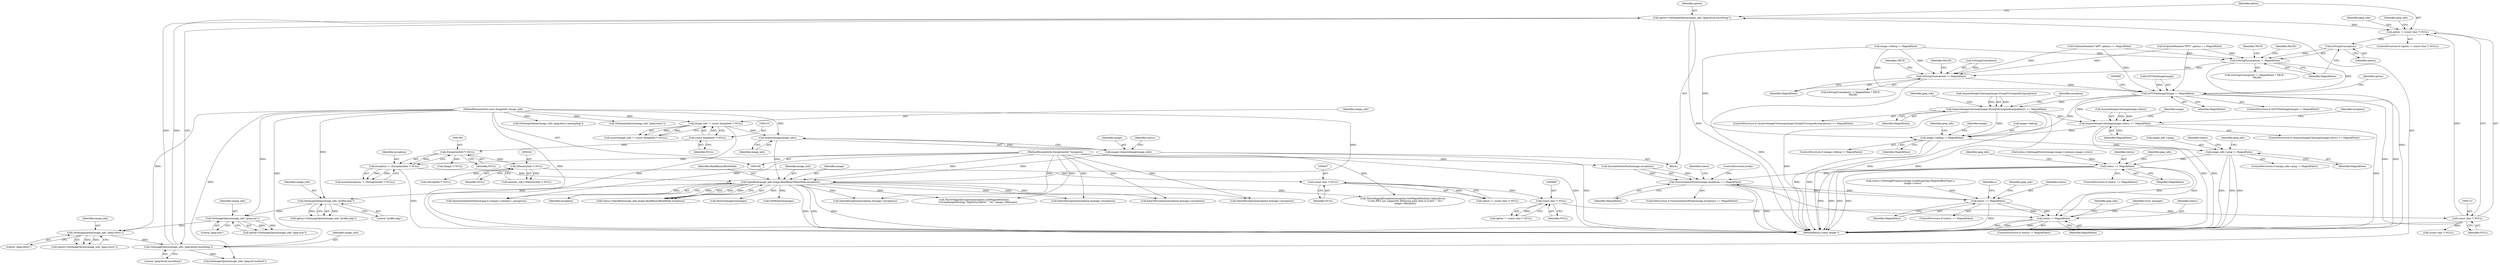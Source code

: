 digraph "0_ImageMagick_948356eec65aea91995d4b7cc487d197d2c5f602@pointer" {
"1000721" [label="(Call,IsStringTrue(option))"];
"1000710" [label="(Call,option != (const char *) NULL)"];
"1000704" [label="(Call,option=GetImageOption(image_info,\"jpeg:block-smoothing\"))"];
"1000706" [label="(Call,GetImageOption(image_info,\"jpeg:block-smoothing\"))"];
"1000681" [label="(Call,GetImageOption(image_info,\"jpeg:colors\"))"];
"1000499" [label="(Call,GetImageOption(image_info,\"jpeg:size\"))"];
"1000329" [label="(Call,GetImageOption(image_info,\"profile:skip\"))"];
"1000180" [label="(Call,OpenBlob(image_info,image,ReadBinaryBlobMode,exception))"];
"1000176" [label="(Call,AcquireImage(image_info))"];
"1000130" [label="(Call,image_info != (const ImageInfo *) NULL)"];
"1000109" [label="(MethodParameterIn,const ImageInfo *image_info)"];
"1000132" [label="(Call,(const ImageInfo *) NULL)"];
"1000174" [label="(Call,image=AcquireImage(image_info))"];
"1000157" [label="(Call,exception != (ExceptionInfo *) NULL)"];
"1000110" [label="(MethodParameterIn,ExceptionInfo *exception)"];
"1000159" [label="(Call,(ExceptionInfo *) NULL)"];
"1000712" [label="(Call,(const char *) NULL)"];
"1000687" [label="(Call,(const char *) NULL)"];
"1000506" [label="(Call,(const char *) NULL)"];
"1000241" [label="(Call,(MemoryInfo *) NULL)"];
"1000720" [label="(Call,IsStringTrue(option) != MagickFalse)"];
"1000829" [label="(Call,IsStringTrue(option) != MagickFalse)"];
"1000902" [label="(Call,IsITUFaxImage(image) != MagickFalse)"];
"1000929" [label="(Call,AcquireImageColormap(image,StringToUnsignedLong(option)) == MagickFalse)"];
"1000970" [label="(Call,AcquireImageColormap(image,colors) == MagickFalse)"];
"1000986" [label="(Call,image->debug != MagickFalse)"];
"1001064" [label="(Call,image_info->ping != MagickFalse)"];
"1001091" [label="(Call,status == MagickFalse)"];
"1001819" [label="(Call,SyncAuthenticPixels(image,exception) == MagickFalse)"];
"1001837" [label="(Call,status == MagickFalse)"];
"1001846" [label="(Call,status != MagickFalse)"];
"1000500" [label="(Identifier,image_info)"];
"1000175" [label="(Identifier,image)"];
"1000195" [label="(Call,(Image *) NULL)"];
"1000180" [label="(Call,OpenBlob(image_info,image,ReadBinaryBlobMode,exception))"];
"1000706" [label="(Call,GetImageOption(image_info,\"jpeg:block-smoothing\"))"];
"1001837" [label="(Call,status == MagickFalse)"];
"1000710" [label="(Call,option != (const char *) NULL)"];
"1000705" [label="(Identifier,option)"];
"1000330" [label="(Identifier,image_info)"];
"1000687" [label="(Call,(const char *) NULL)"];
"1000613" [label="(Call,image->debug != MagickFalse)"];
"1001063" [label="(ControlStructure,if (image_info->ping != MagickFalse))"];
"1000708" [label="(Literal,\"jpeg:block-smoothing\")"];
"1001881" [label="(MethodReturn,static Image *)"];
"1000902" [label="(Call,IsITUFaxImage(image) != MagickFalse)"];
"1000497" [label="(Call,option=GetImageOption(image_info,\"jpeg:size\"))"];
"1000177" [label="(Identifier,image_info)"];
"1000903" [label="(Call,IsITUFaxImage(image))"];
"1000192" [label="(Call,DestroyImageList(image))"];
"1001064" [label="(Call,image_info->ping != MagickFalse)"];
"1000239" [label="(Call,memory_info=(MemoryInfo *) NULL)"];
"1000111" [label="(Block,)"];
"1000987" [label="(Call,image->debug)"];
"1001065" [label="(Call,image_info->ping)"];
"1001869" [label="(Identifier,jpeg_info)"];
"1000331" [label="(Literal,\"profile:skip\")"];
"1001091" [label="(Call,status == MagickFalse)"];
"1001845" [label="(ControlStructure,if (status != MagickFalse))"];
"1001826" [label="(Identifier,status)"];
"1001090" [label="(ControlStructure,if (status == MagickFalse))"];
"1000720" [label="(Call,IsStringTrue(option) != MagickFalse)"];
"1000905" [label="(Identifier,MagickFalse)"];
"1000241" [label="(Call,(MemoryInfo *) NULL)"];
"1001111" [label="(Identifier,jpeg_info)"];
"1000719" [label="(Call,IsStringTrue(option) != MagickFalse ? TRUE :\n      FALSE)"];
"1000828" [label="(Call,IsStringTrue(option) != MagickFalse ? TRUE :\n      FALSE)"];
"1000985" [label="(ControlStructure,if (image->debug != MagickFalse))"];
"1000971" [label="(Call,AcquireImageColormap(image,colors))"];
"1001410" [label="(Call,ThrowMagickException(exception,GetMagickModule(),\n          CorruptImageWarning,\"SkipToSyncByte\",\"`%s'\",image->filename))"];
"1000722" [label="(Identifier,option)"];
"1000181" [label="(Identifier,image_info)"];
"1001081" [label="(Identifier,status)"];
"1000182" [label="(Identifier,image)"];
"1000833" [label="(Identifier,TRUE)"];
"1000918" [label="(Identifier,option)"];
"1000990" [label="(Identifier,MagickFalse)"];
"1000929" [label="(Call,AcquireImageColormap(image,StringToUnsignedLong(option)) == MagickFalse)"];
"1000344" [label="(Call,IsOptionMember(\"IPTC\",option) == MagickFalse)"];
"1001846" [label="(Call,status != MagickFalse)"];
"1001839" [label="(Identifier,MagickFalse)"];
"1000183" [label="(Identifier,ReadBinaryBlobMode)"];
"1000156" [label="(Call,assert(exception != (ExceptionInfo *) NULL))"];
"1001819" [label="(Call,SyncAuthenticPixels(image,exception) == MagickFalse)"];
"1000265" [label="(Call,(StringInfo *) NULL)"];
"1001838" [label="(Identifier,status)"];
"1001848" [label="(Identifier,MagickFalse)"];
"1000712" [label="(Call,(const char *) NULL)"];
"1000129" [label="(Call,assert(image_info != (const ImageInfo *) NULL))"];
"1000176" [label="(Call,AcquireImage(image_info))"];
"1001093" [label="(Identifier,MagickFalse)"];
"1001825" [label="(Call,status=SetImageProgress(image,LoadImageTag,(MagickOffsetType) y,\n      image->rows))"];
"1000936" [label="(Call,InheritException(exception,&image->exception))"];
"1001092" [label="(Identifier,status)"];
"1000685" [label="(Call,option != (const char *) NULL)"];
"1000134" [label="(Identifier,NULL)"];
"1000711" [label="(Identifier,option)"];
"1000683" [label="(Literal,\"jpeg:colors\")"];
"1000298" [label="(Call,InheritException(exception,&image->exception))"];
"1000376" [label="(Call,IsOptionMember(\"APP\",option) == MagickFalse)"];
"1000717" [label="(Identifier,jpeg_info)"];
"1000721" [label="(Call,IsStringTrue(option))"];
"1001040" [label="(Identifier,jpeg_info)"];
"1001068" [label="(Identifier,MagickFalse)"];
"1001072" [label="(Identifier,jpeg_info)"];
"1000132" [label="(Call,(const ImageInfo *) NULL)"];
"1000158" [label="(Identifier,exception)"];
"1000739" [label="(Call,(const char *) NULL)"];
"1000724" [label="(Identifier,TRUE)"];
"1000725" [label="(Identifier,FALSE)"];
"1000988" [label="(Identifier,image)"];
"1000501" [label="(Literal,\"jpeg:size\")"];
"1000499" [label="(Call,GetImageOption(image_info,\"jpeg:size\"))"];
"1001818" [label="(ControlStructure,if (SyncAuthenticPixels(image,exception) == MagickFalse))"];
"1000682" [label="(Identifier,image_info)"];
"1001852" [label="(Identifier,error_manager)"];
"1000723" [label="(Identifier,MagickFalse)"];
"1001097" [label="(Identifier,jpeg_info)"];
"1000834" [label="(Identifier,FALSE)"];
"1000327" [label="(Call,option=GetImageOption(image_info,\"profile:skip\"))"];
"1000832" [label="(Identifier,MagickFalse)"];
"1000110" [label="(MethodParameterIn,ExceptionInfo *exception)"];
"1000704" [label="(Call,option=GetImageOption(image_info,\"jpeg:block-smoothing\"))"];
"1000504" [label="(Call,option != (const char *) NULL)"];
"1000829" [label="(Call,IsStringTrue(option) != MagickFalse)"];
"1000977" [label="(Identifier,exception)"];
"1001847" [label="(Identifier,status)"];
"1001836" [label="(ControlStructure,if (status == MagickFalse))"];
"1000937" [label="(Identifier,exception)"];
"1000659" [label="(Call,ThrowMagickException(exception,GetMagickModule(),OptionError,\n      \"12-bit JPEG not supported. Reducing pixel data to 8 bits\",\"`%s'\",\n      image->filename))"];
"1000329" [label="(Call,GetImageOption(image_info,\"profile:skip\"))"];
"1000974" [label="(Identifier,MagickFalse)"];
"1000995" [label="(Identifier,image)"];
"1001394" [label="(Identifier,y)"];
"1000928" [label="(ControlStructure,if (AcquireImageColormap(image,StringToUnsignedLong(option)) == MagickFalse))"];
"1000949" [label="(Identifier,jpeg_info)"];
"1000179" [label="(Identifier,status)"];
"1000679" [label="(Call,option=GetImageOption(image_info,\"jpeg:colors\"))"];
"1000506" [label="(Call,(const char *) NULL)"];
"1000243" [label="(Identifier,NULL)"];
"1000815" [label="(Call,GetImageOption(image_info,\"jpeg:fancy-upsampling\"))"];
"1000109" [label="(MethodParameterIn,const ImageInfo *image_info)"];
"1000157" [label="(Call,exception != (ExceptionInfo *) NULL)"];
"1001843" [label="(Identifier,jpeg_info)"];
"1000681" [label="(Call,GetImageOption(image_info,\"jpeg:colors\"))"];
"1001098" [label="(Call,InheritException(exception,&image->exception))"];
"1000200" [label="(Call,GetBlobSize(image))"];
"1000930" [label="(Call,AcquireImageColormap(image,StringToUnsignedLong(option)))"];
"1000161" [label="(Identifier,NULL)"];
"1001823" [label="(Identifier,MagickFalse)"];
"1000508" [label="(Identifier,NULL)"];
"1000969" [label="(ControlStructure,if (AcquireImageColormap(image,colors) == MagickFalse))"];
"1000174" [label="(Call,image=AcquireImage(image_info))"];
"1000733" [label="(Call,GetImageOption(image_info,\"jpeg:dct-method\"))"];
"1000901" [label="(ControlStructure,if (IsITUFaxImage(image) != MagickFalse))"];
"1000131" [label="(Identifier,image_info)"];
"1000934" [label="(Identifier,MagickFalse)"];
"1001824" [label="(ControlStructure,break;)"];
"1001080" [label="(Call,status=SetImageExtent(image,image->columns,image->rows))"];
"1001820" [label="(Call,SyncAuthenticPixels(image,exception))"];
"1000986" [label="(Call,image->debug != MagickFalse)"];
"1000728" [label="(Identifier,jpeg_info)"];
"1000184" [label="(Identifier,exception)"];
"1000689" [label="(Identifier,NULL)"];
"1000178" [label="(Call,status=OpenBlob(image_info,image,ReadBinaryBlobMode,exception))"];
"1000976" [label="(Call,InheritException(exception,&image->exception))"];
"1000970" [label="(Call,AcquireImageColormap(image,colors) == MagickFalse)"];
"1000130" [label="(Call,image_info != (const ImageInfo *) NULL)"];
"1000159" [label="(Call,(ExceptionInfo *) NULL)"];
"1001425" [label="(Call,QueueAuthenticPixels(image,0,y,image->columns,1,exception))"];
"1000830" [label="(Call,IsStringTrue(option))"];
"1000714" [label="(Identifier,NULL)"];
"1000709" [label="(ControlStructure,if (option != (const char *) NULL))"];
"1000707" [label="(Identifier,image_info)"];
"1000919" [label="(Call,GetImageOption(image_info,\"jpeg:colors\"))"];
"1000721" -> "1000720"  [label="AST: "];
"1000721" -> "1000722"  [label="CFG: "];
"1000722" -> "1000721"  [label="AST: "];
"1000723" -> "1000721"  [label="CFG: "];
"1000721" -> "1000720"  [label="DDG: "];
"1000710" -> "1000721"  [label="DDG: "];
"1000710" -> "1000709"  [label="AST: "];
"1000710" -> "1000712"  [label="CFG: "];
"1000711" -> "1000710"  [label="AST: "];
"1000712" -> "1000710"  [label="AST: "];
"1000717" -> "1000710"  [label="CFG: "];
"1000728" -> "1000710"  [label="CFG: "];
"1000704" -> "1000710"  [label="DDG: "];
"1000712" -> "1000710"  [label="DDG: "];
"1000704" -> "1000111"  [label="AST: "];
"1000704" -> "1000706"  [label="CFG: "];
"1000705" -> "1000704"  [label="AST: "];
"1000706" -> "1000704"  [label="AST: "];
"1000711" -> "1000704"  [label="CFG: "];
"1000704" -> "1001881"  [label="DDG: "];
"1000706" -> "1000704"  [label="DDG: "];
"1000706" -> "1000704"  [label="DDG: "];
"1000706" -> "1000708"  [label="CFG: "];
"1000707" -> "1000706"  [label="AST: "];
"1000708" -> "1000706"  [label="AST: "];
"1000681" -> "1000706"  [label="DDG: "];
"1000109" -> "1000706"  [label="DDG: "];
"1000706" -> "1000733"  [label="DDG: "];
"1000681" -> "1000679"  [label="AST: "];
"1000681" -> "1000683"  [label="CFG: "];
"1000682" -> "1000681"  [label="AST: "];
"1000683" -> "1000681"  [label="AST: "];
"1000679" -> "1000681"  [label="CFG: "];
"1000681" -> "1000679"  [label="DDG: "];
"1000681" -> "1000679"  [label="DDG: "];
"1000499" -> "1000681"  [label="DDG: "];
"1000109" -> "1000681"  [label="DDG: "];
"1000499" -> "1000497"  [label="AST: "];
"1000499" -> "1000501"  [label="CFG: "];
"1000500" -> "1000499"  [label="AST: "];
"1000501" -> "1000499"  [label="AST: "];
"1000497" -> "1000499"  [label="CFG: "];
"1000499" -> "1000497"  [label="DDG: "];
"1000499" -> "1000497"  [label="DDG: "];
"1000329" -> "1000499"  [label="DDG: "];
"1000109" -> "1000499"  [label="DDG: "];
"1000329" -> "1000327"  [label="AST: "];
"1000329" -> "1000331"  [label="CFG: "];
"1000330" -> "1000329"  [label="AST: "];
"1000331" -> "1000329"  [label="AST: "];
"1000327" -> "1000329"  [label="CFG: "];
"1000329" -> "1000327"  [label="DDG: "];
"1000329" -> "1000327"  [label="DDG: "];
"1000180" -> "1000329"  [label="DDG: "];
"1000109" -> "1000329"  [label="DDG: "];
"1000180" -> "1000178"  [label="AST: "];
"1000180" -> "1000184"  [label="CFG: "];
"1000181" -> "1000180"  [label="AST: "];
"1000182" -> "1000180"  [label="AST: "];
"1000183" -> "1000180"  [label="AST: "];
"1000184" -> "1000180"  [label="AST: "];
"1000178" -> "1000180"  [label="CFG: "];
"1000180" -> "1001881"  [label="DDG: "];
"1000180" -> "1001881"  [label="DDG: "];
"1000180" -> "1001881"  [label="DDG: "];
"1000180" -> "1000178"  [label="DDG: "];
"1000180" -> "1000178"  [label="DDG: "];
"1000180" -> "1000178"  [label="DDG: "];
"1000180" -> "1000178"  [label="DDG: "];
"1000176" -> "1000180"  [label="DDG: "];
"1000109" -> "1000180"  [label="DDG: "];
"1000174" -> "1000180"  [label="DDG: "];
"1000157" -> "1000180"  [label="DDG: "];
"1000110" -> "1000180"  [label="DDG: "];
"1000180" -> "1000192"  [label="DDG: "];
"1000180" -> "1000200"  [label="DDG: "];
"1000180" -> "1000298"  [label="DDG: "];
"1000180" -> "1000659"  [label="DDG: "];
"1000180" -> "1000936"  [label="DDG: "];
"1000180" -> "1000976"  [label="DDG: "];
"1000180" -> "1001098"  [label="DDG: "];
"1000180" -> "1001410"  [label="DDG: "];
"1000180" -> "1001425"  [label="DDG: "];
"1000176" -> "1000174"  [label="AST: "];
"1000176" -> "1000177"  [label="CFG: "];
"1000177" -> "1000176"  [label="AST: "];
"1000174" -> "1000176"  [label="CFG: "];
"1000176" -> "1000174"  [label="DDG: "];
"1000130" -> "1000176"  [label="DDG: "];
"1000109" -> "1000176"  [label="DDG: "];
"1000130" -> "1000129"  [label="AST: "];
"1000130" -> "1000132"  [label="CFG: "];
"1000131" -> "1000130"  [label="AST: "];
"1000132" -> "1000130"  [label="AST: "];
"1000129" -> "1000130"  [label="CFG: "];
"1000130" -> "1001881"  [label="DDG: "];
"1000130" -> "1000129"  [label="DDG: "];
"1000130" -> "1000129"  [label="DDG: "];
"1000109" -> "1000130"  [label="DDG: "];
"1000132" -> "1000130"  [label="DDG: "];
"1000109" -> "1000108"  [label="AST: "];
"1000109" -> "1001881"  [label="DDG: "];
"1000109" -> "1000733"  [label="DDG: "];
"1000109" -> "1000815"  [label="DDG: "];
"1000109" -> "1000919"  [label="DDG: "];
"1000132" -> "1000134"  [label="CFG: "];
"1000133" -> "1000132"  [label="AST: "];
"1000134" -> "1000132"  [label="AST: "];
"1000132" -> "1000159"  [label="DDG: "];
"1000174" -> "1000111"  [label="AST: "];
"1000175" -> "1000174"  [label="AST: "];
"1000179" -> "1000174"  [label="CFG: "];
"1000174" -> "1001881"  [label="DDG: "];
"1000157" -> "1000156"  [label="AST: "];
"1000157" -> "1000159"  [label="CFG: "];
"1000158" -> "1000157"  [label="AST: "];
"1000159" -> "1000157"  [label="AST: "];
"1000156" -> "1000157"  [label="CFG: "];
"1000157" -> "1001881"  [label="DDG: "];
"1000157" -> "1000156"  [label="DDG: "];
"1000157" -> "1000156"  [label="DDG: "];
"1000110" -> "1000157"  [label="DDG: "];
"1000159" -> "1000157"  [label="DDG: "];
"1000110" -> "1000108"  [label="AST: "];
"1000110" -> "1001881"  [label="DDG: "];
"1000110" -> "1000298"  [label="DDG: "];
"1000110" -> "1000659"  [label="DDG: "];
"1000110" -> "1000936"  [label="DDG: "];
"1000110" -> "1000976"  [label="DDG: "];
"1000110" -> "1001098"  [label="DDG: "];
"1000110" -> "1001410"  [label="DDG: "];
"1000110" -> "1001425"  [label="DDG: "];
"1000110" -> "1001820"  [label="DDG: "];
"1000159" -> "1000161"  [label="CFG: "];
"1000160" -> "1000159"  [label="AST: "];
"1000161" -> "1000159"  [label="AST: "];
"1000159" -> "1000195"  [label="DDG: "];
"1000159" -> "1000241"  [label="DDG: "];
"1000712" -> "1000714"  [label="CFG: "];
"1000713" -> "1000712"  [label="AST: "];
"1000714" -> "1000712"  [label="AST: "];
"1000687" -> "1000712"  [label="DDG: "];
"1000712" -> "1000739"  [label="DDG: "];
"1000687" -> "1000685"  [label="AST: "];
"1000687" -> "1000689"  [label="CFG: "];
"1000688" -> "1000687"  [label="AST: "];
"1000689" -> "1000687"  [label="AST: "];
"1000685" -> "1000687"  [label="CFG: "];
"1000687" -> "1000685"  [label="DDG: "];
"1000506" -> "1000687"  [label="DDG: "];
"1000506" -> "1000504"  [label="AST: "];
"1000506" -> "1000508"  [label="CFG: "];
"1000507" -> "1000506"  [label="AST: "];
"1000508" -> "1000506"  [label="AST: "];
"1000504" -> "1000506"  [label="CFG: "];
"1000506" -> "1000504"  [label="DDG: "];
"1000241" -> "1000506"  [label="DDG: "];
"1000241" -> "1000239"  [label="AST: "];
"1000241" -> "1000243"  [label="CFG: "];
"1000242" -> "1000241"  [label="AST: "];
"1000243" -> "1000241"  [label="AST: "];
"1000239" -> "1000241"  [label="CFG: "];
"1000241" -> "1000239"  [label="DDG: "];
"1000241" -> "1000265"  [label="DDG: "];
"1000720" -> "1000719"  [label="AST: "];
"1000720" -> "1000723"  [label="CFG: "];
"1000723" -> "1000720"  [label="AST: "];
"1000724" -> "1000720"  [label="CFG: "];
"1000725" -> "1000720"  [label="CFG: "];
"1000720" -> "1001881"  [label="DDG: "];
"1000613" -> "1000720"  [label="DDG: "];
"1000376" -> "1000720"  [label="DDG: "];
"1000344" -> "1000720"  [label="DDG: "];
"1000720" -> "1000829"  [label="DDG: "];
"1000720" -> "1000902"  [label="DDG: "];
"1000829" -> "1000828"  [label="AST: "];
"1000829" -> "1000832"  [label="CFG: "];
"1000830" -> "1000829"  [label="AST: "];
"1000832" -> "1000829"  [label="AST: "];
"1000833" -> "1000829"  [label="CFG: "];
"1000834" -> "1000829"  [label="CFG: "];
"1000829" -> "1001881"  [label="DDG: "];
"1000830" -> "1000829"  [label="DDG: "];
"1000613" -> "1000829"  [label="DDG: "];
"1000376" -> "1000829"  [label="DDG: "];
"1000344" -> "1000829"  [label="DDG: "];
"1000829" -> "1000902"  [label="DDG: "];
"1000902" -> "1000901"  [label="AST: "];
"1000902" -> "1000905"  [label="CFG: "];
"1000903" -> "1000902"  [label="AST: "];
"1000905" -> "1000902"  [label="AST: "];
"1000908" -> "1000902"  [label="CFG: "];
"1000918" -> "1000902"  [label="CFG: "];
"1000902" -> "1001881"  [label="DDG: "];
"1000902" -> "1001881"  [label="DDG: "];
"1000903" -> "1000902"  [label="DDG: "];
"1000613" -> "1000902"  [label="DDG: "];
"1000376" -> "1000902"  [label="DDG: "];
"1000344" -> "1000902"  [label="DDG: "];
"1000902" -> "1000929"  [label="DDG: "];
"1000902" -> "1000970"  [label="DDG: "];
"1000902" -> "1000986"  [label="DDG: "];
"1000929" -> "1000928"  [label="AST: "];
"1000929" -> "1000934"  [label="CFG: "];
"1000930" -> "1000929"  [label="AST: "];
"1000934" -> "1000929"  [label="AST: "];
"1000937" -> "1000929"  [label="CFG: "];
"1000949" -> "1000929"  [label="CFG: "];
"1000929" -> "1001881"  [label="DDG: "];
"1000929" -> "1001881"  [label="DDG: "];
"1000929" -> "1001881"  [label="DDG: "];
"1000930" -> "1000929"  [label="DDG: "];
"1000930" -> "1000929"  [label="DDG: "];
"1000929" -> "1000970"  [label="DDG: "];
"1000929" -> "1000986"  [label="DDG: "];
"1000970" -> "1000969"  [label="AST: "];
"1000970" -> "1000974"  [label="CFG: "];
"1000971" -> "1000970"  [label="AST: "];
"1000974" -> "1000970"  [label="AST: "];
"1000977" -> "1000970"  [label="CFG: "];
"1000988" -> "1000970"  [label="CFG: "];
"1000970" -> "1001881"  [label="DDG: "];
"1000970" -> "1001881"  [label="DDG: "];
"1000970" -> "1001881"  [label="DDG: "];
"1000971" -> "1000970"  [label="DDG: "];
"1000971" -> "1000970"  [label="DDG: "];
"1000970" -> "1000986"  [label="DDG: "];
"1000986" -> "1000985"  [label="AST: "];
"1000986" -> "1000990"  [label="CFG: "];
"1000987" -> "1000986"  [label="AST: "];
"1000990" -> "1000986"  [label="AST: "];
"1000995" -> "1000986"  [label="CFG: "];
"1001040" -> "1000986"  [label="CFG: "];
"1000986" -> "1001881"  [label="DDG: "];
"1000986" -> "1001881"  [label="DDG: "];
"1000613" -> "1000986"  [label="DDG: "];
"1000986" -> "1001064"  [label="DDG: "];
"1001064" -> "1001063"  [label="AST: "];
"1001064" -> "1001068"  [label="CFG: "];
"1001065" -> "1001064"  [label="AST: "];
"1001068" -> "1001064"  [label="AST: "];
"1001072" -> "1001064"  [label="CFG: "];
"1001081" -> "1001064"  [label="CFG: "];
"1001064" -> "1001881"  [label="DDG: "];
"1001064" -> "1001881"  [label="DDG: "];
"1001064" -> "1001881"  [label="DDG: "];
"1001064" -> "1001091"  [label="DDG: "];
"1001091" -> "1001090"  [label="AST: "];
"1001091" -> "1001093"  [label="CFG: "];
"1001092" -> "1001091"  [label="AST: "];
"1001093" -> "1001091"  [label="AST: "];
"1001097" -> "1001091"  [label="CFG: "];
"1001111" -> "1001091"  [label="CFG: "];
"1001091" -> "1001881"  [label="DDG: "];
"1001091" -> "1001881"  [label="DDG: "];
"1001091" -> "1001881"  [label="DDG: "];
"1001080" -> "1001091"  [label="DDG: "];
"1001091" -> "1001819"  [label="DDG: "];
"1001091" -> "1001846"  [label="DDG: "];
"1001091" -> "1001846"  [label="DDG: "];
"1001819" -> "1001818"  [label="AST: "];
"1001819" -> "1001823"  [label="CFG: "];
"1001820" -> "1001819"  [label="AST: "];
"1001823" -> "1001819"  [label="AST: "];
"1001824" -> "1001819"  [label="CFG: "];
"1001826" -> "1001819"  [label="CFG: "];
"1001819" -> "1001881"  [label="DDG: "];
"1001819" -> "1001881"  [label="DDG: "];
"1001820" -> "1001819"  [label="DDG: "];
"1001820" -> "1001819"  [label="DDG: "];
"1001837" -> "1001819"  [label="DDG: "];
"1001819" -> "1001837"  [label="DDG: "];
"1001819" -> "1001846"  [label="DDG: "];
"1001837" -> "1001836"  [label="AST: "];
"1001837" -> "1001839"  [label="CFG: "];
"1001838" -> "1001837"  [label="AST: "];
"1001839" -> "1001837"  [label="AST: "];
"1001843" -> "1001837"  [label="CFG: "];
"1001394" -> "1001837"  [label="CFG: "];
"1001837" -> "1001881"  [label="DDG: "];
"1001825" -> "1001837"  [label="DDG: "];
"1001837" -> "1001846"  [label="DDG: "];
"1001837" -> "1001846"  [label="DDG: "];
"1001846" -> "1001845"  [label="AST: "];
"1001846" -> "1001848"  [label="CFG: "];
"1001847" -> "1001846"  [label="AST: "];
"1001848" -> "1001846"  [label="AST: "];
"1001852" -> "1001846"  [label="CFG: "];
"1001869" -> "1001846"  [label="CFG: "];
"1001846" -> "1001881"  [label="DDG: "];
"1001846" -> "1001881"  [label="DDG: "];
"1001846" -> "1001881"  [label="DDG: "];
}
